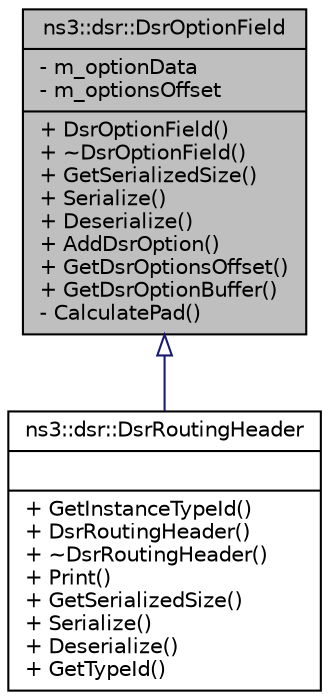 digraph "ns3::dsr::DsrOptionField"
{
  edge [fontname="Helvetica",fontsize="10",labelfontname="Helvetica",labelfontsize="10"];
  node [fontname="Helvetica",fontsize="10",shape=record];
  Node1 [label="{ns3::dsr::DsrOptionField\n|- m_optionData\l- m_optionsOffset\l|+ DsrOptionField()\l+ ~DsrOptionField()\l+ GetSerializedSize()\l+ Serialize()\l+ Deserialize()\l+ AddDsrOption()\l+ GetDsrOptionsOffset()\l+ GetDsrOptionBuffer()\l- CalculatePad()\l}",height=0.2,width=0.4,color="black", fillcolor="grey75", style="filled", fontcolor="black"];
  Node1 -> Node2 [dir="back",color="midnightblue",fontsize="10",style="solid",arrowtail="onormal"];
  Node2 [label="{ns3::dsr::DsrRoutingHeader\n||+ GetInstanceTypeId()\l+ DsrRoutingHeader()\l+ ~DsrRoutingHeader()\l+ Print()\l+ GetSerializedSize()\l+ Serialize()\l+ Deserialize()\l+ GetTypeId()\l}",height=0.2,width=0.4,color="black", fillcolor="white", style="filled",URL="$dd/d47/classns3_1_1dsr_1_1DsrRoutingHeader.html",tooltip="Header of Dsr Routing. "];
}
